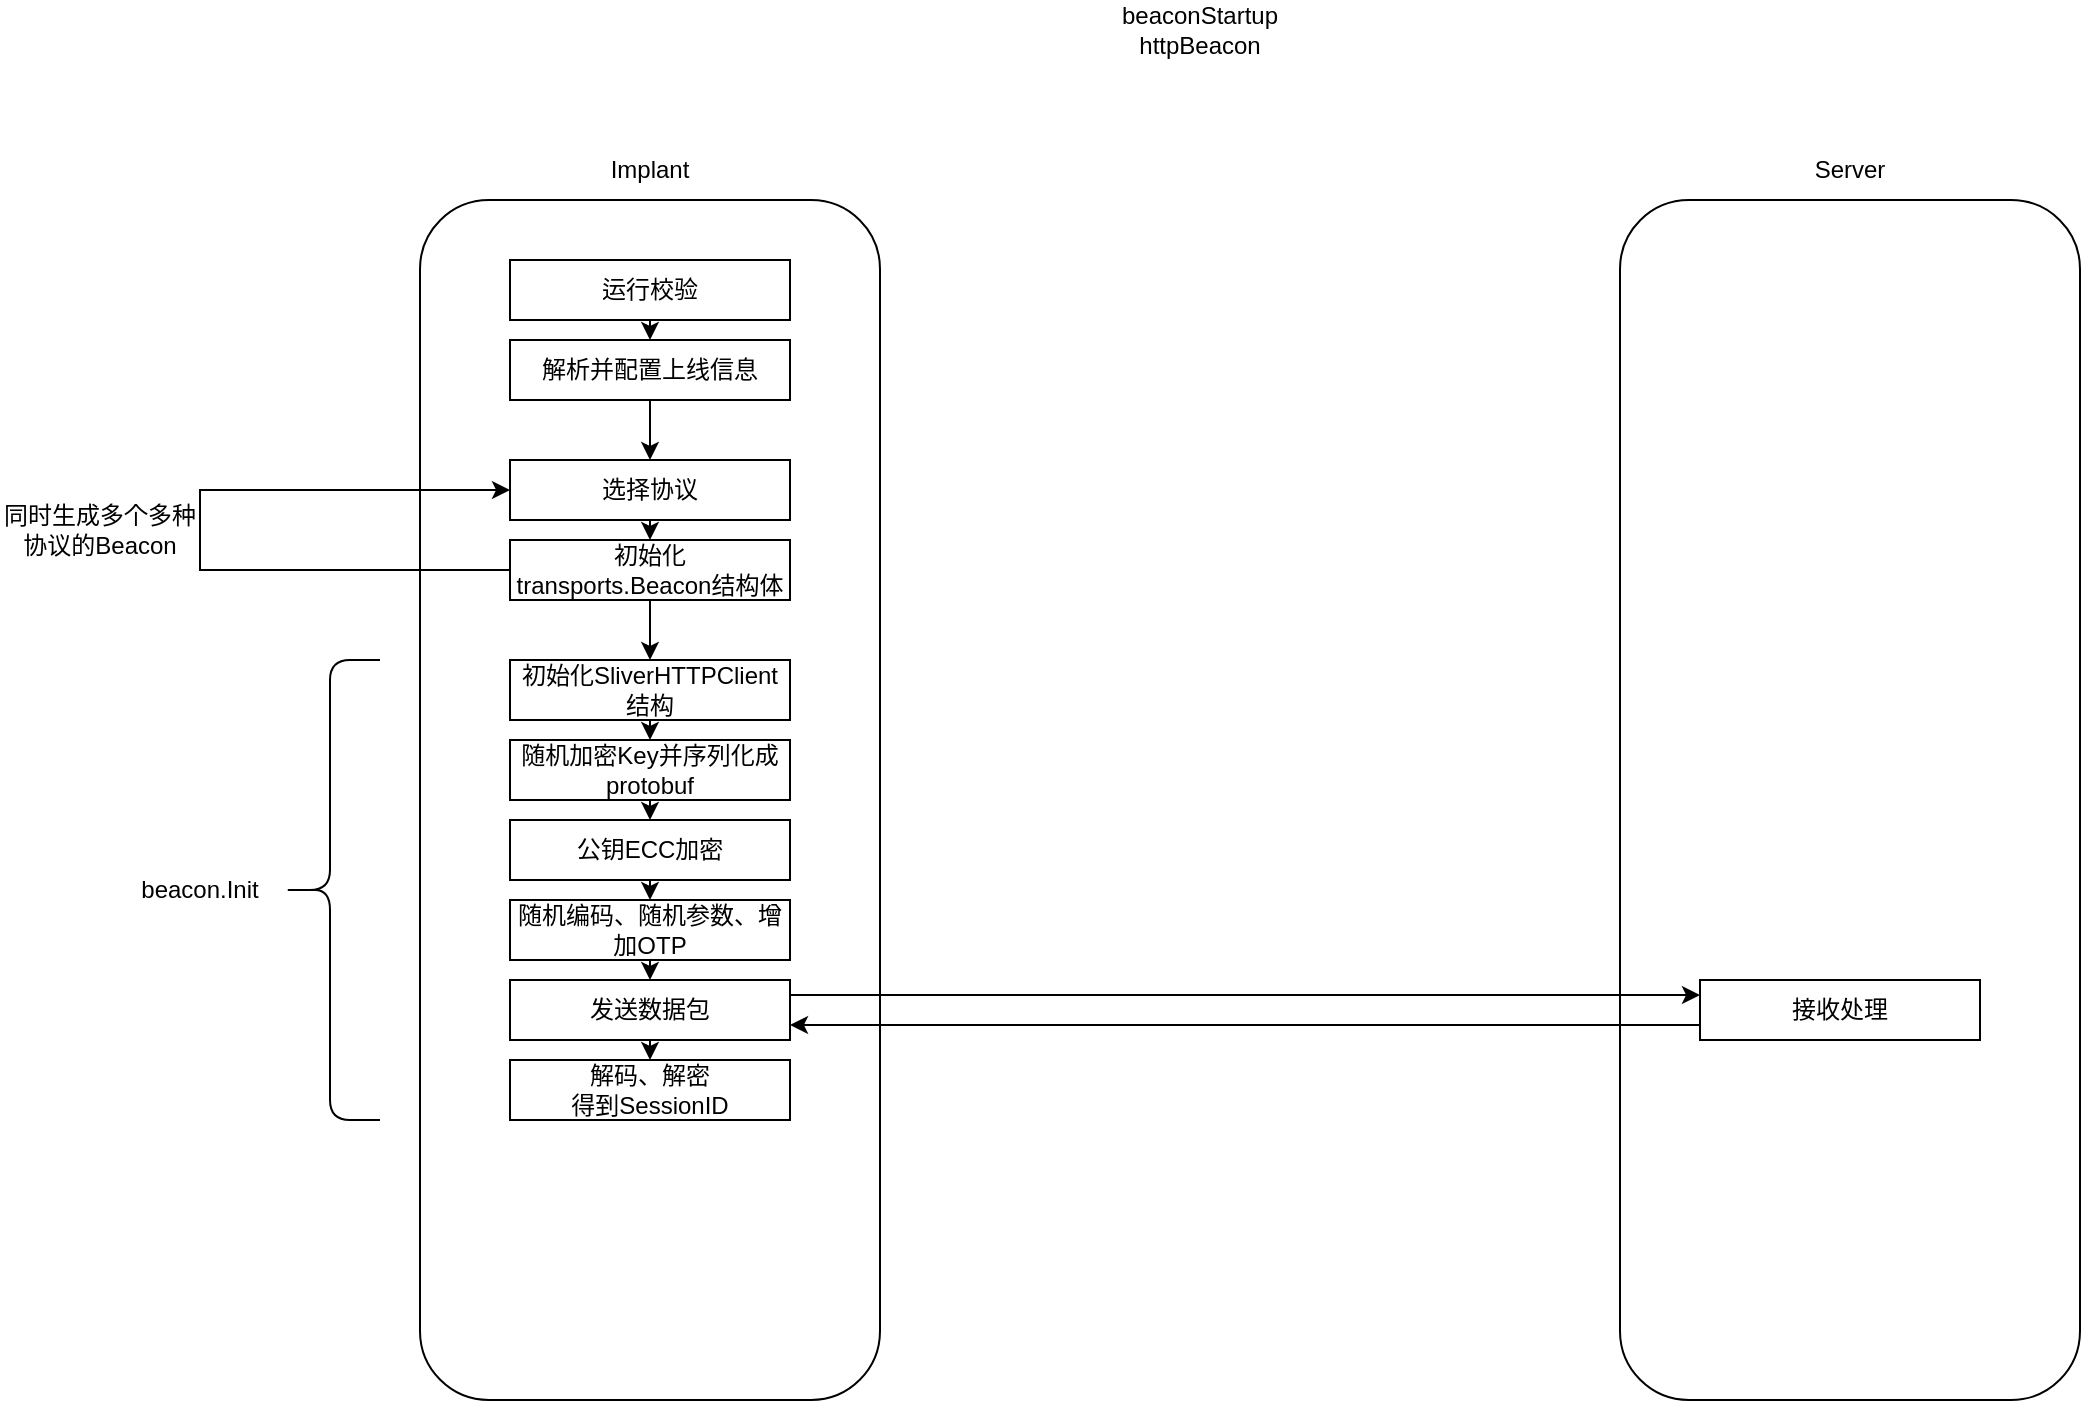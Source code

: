 <mxfile version="20.6.0" type="device"><diagram id="WDHNXzss8HES4mVmpG3z" name="第 1 页"><mxGraphModel dx="1230" dy="754" grid="1" gridSize="10" guides="1" tooltips="1" connect="1" arrows="1" fold="1" page="1" pageScale="1" pageWidth="3300" pageHeight="4681" math="0" shadow="0"><root><mxCell id="0"/><mxCell id="1" parent="0"/><mxCell id="LsH1x1WzrIxK3Rh6YzBw-1" value="" style="rounded=1;whiteSpace=wrap;html=1;movable=0;resizable=0;rotatable=0;deletable=0;editable=0;connectable=0;" vertex="1" parent="1"><mxGeometry x="260" y="420" width="230" height="600" as="geometry"/></mxCell><mxCell id="LsH1x1WzrIxK3Rh6YzBw-2" value="" style="rounded=1;whiteSpace=wrap;html=1;movable=0;resizable=0;rotatable=0;deletable=0;editable=0;connectable=0;" vertex="1" parent="1"><mxGeometry x="860" y="420" width="230" height="600" as="geometry"/></mxCell><mxCell id="LsH1x1WzrIxK3Rh6YzBw-3" value="Server" style="text;html=1;strokeColor=none;fillColor=none;align=center;verticalAlign=middle;whiteSpace=wrap;rounded=0;movable=0;resizable=0;rotatable=0;deletable=0;editable=0;connectable=0;" vertex="1" parent="1"><mxGeometry x="945" y="390" width="60" height="30" as="geometry"/></mxCell><mxCell id="LsH1x1WzrIxK3Rh6YzBw-4" value="Implant" style="text;html=1;strokeColor=none;fillColor=none;align=center;verticalAlign=middle;whiteSpace=wrap;rounded=0;movable=0;resizable=0;rotatable=0;deletable=0;editable=0;connectable=0;" vertex="1" parent="1"><mxGeometry x="345" y="390" width="60" height="30" as="geometry"/></mxCell><mxCell id="LsH1x1WzrIxK3Rh6YzBw-9" style="edgeStyle=orthogonalEdgeStyle;rounded=0;orthogonalLoop=1;jettySize=auto;html=1;exitX=0.5;exitY=1;exitDx=0;exitDy=0;entryX=0.5;entryY=0;entryDx=0;entryDy=0;movable=0;resizable=0;rotatable=0;deletable=0;editable=0;connectable=0;" edge="1" parent="1" source="LsH1x1WzrIxK3Rh6YzBw-5" target="LsH1x1WzrIxK3Rh6YzBw-6"><mxGeometry relative="1" as="geometry"/></mxCell><mxCell id="LsH1x1WzrIxK3Rh6YzBw-5" value="运行校验" style="rounded=0;whiteSpace=wrap;html=1;movable=0;resizable=0;rotatable=0;deletable=0;editable=0;connectable=0;" vertex="1" parent="1"><mxGeometry x="305" y="450" width="140" height="30" as="geometry"/></mxCell><mxCell id="LsH1x1WzrIxK3Rh6YzBw-11" style="edgeStyle=orthogonalEdgeStyle;rounded=0;orthogonalLoop=1;jettySize=auto;html=1;exitX=0.5;exitY=1;exitDx=0;exitDy=0;entryX=0.5;entryY=0;entryDx=0;entryDy=0;movable=0;resizable=0;rotatable=0;deletable=0;editable=0;connectable=0;" edge="1" parent="1" source="LsH1x1WzrIxK3Rh6YzBw-6" target="LsH1x1WzrIxK3Rh6YzBw-7"><mxGeometry relative="1" as="geometry"/></mxCell><mxCell id="LsH1x1WzrIxK3Rh6YzBw-6" value="解析并配置上线信息" style="rounded=0;whiteSpace=wrap;html=1;movable=0;resizable=0;rotatable=0;deletable=0;editable=0;connectable=0;" vertex="1" parent="1"><mxGeometry x="305" y="490" width="140" height="30" as="geometry"/></mxCell><mxCell id="LsH1x1WzrIxK3Rh6YzBw-10" style="edgeStyle=orthogonalEdgeStyle;rounded=0;orthogonalLoop=1;jettySize=auto;html=1;exitX=0.5;exitY=1;exitDx=0;exitDy=0;entryX=0.5;entryY=0;entryDx=0;entryDy=0;movable=0;resizable=0;rotatable=0;deletable=0;editable=0;connectable=0;" edge="1" parent="1" source="LsH1x1WzrIxK3Rh6YzBw-7" target="LsH1x1WzrIxK3Rh6YzBw-8"><mxGeometry relative="1" as="geometry"/></mxCell><mxCell id="LsH1x1WzrIxK3Rh6YzBw-7" value="选择协议" style="rounded=0;whiteSpace=wrap;html=1;movable=0;resizable=0;rotatable=0;deletable=0;editable=0;connectable=0;" vertex="1" parent="1"><mxGeometry x="305" y="550" width="140" height="30" as="geometry"/></mxCell><mxCell id="LsH1x1WzrIxK3Rh6YzBw-13" style="edgeStyle=orthogonalEdgeStyle;rounded=0;orthogonalLoop=1;jettySize=auto;html=1;exitX=0.5;exitY=1;exitDx=0;exitDy=0;entryX=0.5;entryY=0;entryDx=0;entryDy=0;movable=0;resizable=0;rotatable=0;deletable=0;editable=0;connectable=0;" edge="1" parent="1" source="LsH1x1WzrIxK3Rh6YzBw-8" target="LsH1x1WzrIxK3Rh6YzBw-12"><mxGeometry relative="1" as="geometry"/></mxCell><mxCell id="LsH1x1WzrIxK3Rh6YzBw-17" style="edgeStyle=orthogonalEdgeStyle;rounded=0;orthogonalLoop=1;jettySize=auto;html=1;exitX=0;exitY=0.5;exitDx=0;exitDy=0;entryX=0;entryY=0.5;entryDx=0;entryDy=0;movable=0;resizable=0;rotatable=0;deletable=0;editable=0;connectable=0;" edge="1" parent="1" source="LsH1x1WzrIxK3Rh6YzBw-8" target="LsH1x1WzrIxK3Rh6YzBw-7"><mxGeometry relative="1" as="geometry"><Array as="points"><mxPoint x="150" y="605"/><mxPoint x="150" y="565"/></Array></mxGeometry></mxCell><mxCell id="LsH1x1WzrIxK3Rh6YzBw-8" value="初始化&lt;br&gt;&lt;span style=&quot;background-color: initial;&quot;&gt;transports.Beacon&lt;/span&gt;&lt;span style=&quot;background-color: initial;&quot;&gt;结构体&lt;/span&gt;" style="rounded=0;whiteSpace=wrap;html=1;movable=0;resizable=0;rotatable=0;deletable=0;editable=0;connectable=0;" vertex="1" parent="1"><mxGeometry x="305" y="590" width="140" height="30" as="geometry"/></mxCell><mxCell id="LsH1x1WzrIxK3Rh6YzBw-33" style="edgeStyle=orthogonalEdgeStyle;rounded=0;orthogonalLoop=1;jettySize=auto;html=1;exitX=0.5;exitY=1;exitDx=0;exitDy=0;entryX=0.5;entryY=0;entryDx=0;entryDy=0;movable=0;resizable=0;rotatable=0;deletable=0;editable=0;connectable=0;" edge="1" parent="1" source="LsH1x1WzrIxK3Rh6YzBw-12" target="LsH1x1WzrIxK3Rh6YzBw-21"><mxGeometry relative="1" as="geometry"/></mxCell><mxCell id="LsH1x1WzrIxK3Rh6YzBw-12" value="初始化SliverHTTPClient结构" style="rounded=0;whiteSpace=wrap;html=1;movable=0;resizable=0;rotatable=0;deletable=0;editable=0;connectable=0;" vertex="1" parent="1"><mxGeometry x="305" y="650" width="140" height="30" as="geometry"/></mxCell><mxCell id="LsH1x1WzrIxK3Rh6YzBw-18" value="同时生成多个多种协议的Beacon" style="text;html=1;strokeColor=none;fillColor=none;align=center;verticalAlign=middle;whiteSpace=wrap;rounded=0;movable=0;resizable=0;rotatable=0;deletable=0;editable=0;connectable=0;" vertex="1" parent="1"><mxGeometry x="50" y="570" width="100" height="30" as="geometry"/></mxCell><mxCell id="LsH1x1WzrIxK3Rh6YzBw-20" value="&lt;div style=&quot;&quot; data-line-index=&quot;0&quot; data-zone-id=&quot;0&quot;&gt;beaconStartup&lt;/div&gt;httpBeacon" style="text;html=1;strokeColor=none;fillColor=none;align=center;verticalAlign=middle;whiteSpace=wrap;rounded=0;" vertex="1" parent="1"><mxGeometry x="620" y="320" width="60" height="30" as="geometry"/></mxCell><mxCell id="LsH1x1WzrIxK3Rh6YzBw-34" style="edgeStyle=orthogonalEdgeStyle;rounded=0;orthogonalLoop=1;jettySize=auto;html=1;exitX=0.5;exitY=1;exitDx=0;exitDy=0;entryX=0.5;entryY=0;entryDx=0;entryDy=0;movable=0;resizable=0;rotatable=0;deletable=0;editable=0;connectable=0;" edge="1" parent="1" source="LsH1x1WzrIxK3Rh6YzBw-21" target="LsH1x1WzrIxK3Rh6YzBw-22"><mxGeometry relative="1" as="geometry"/></mxCell><mxCell id="LsH1x1WzrIxK3Rh6YzBw-21" value="随机加密Key并序列化成protobuf" style="rounded=0;whiteSpace=wrap;html=1;movable=0;resizable=0;rotatable=0;deletable=0;editable=0;connectable=0;" vertex="1" parent="1"><mxGeometry x="305" y="690" width="140" height="30" as="geometry"/></mxCell><mxCell id="LsH1x1WzrIxK3Rh6YzBw-35" style="edgeStyle=orthogonalEdgeStyle;rounded=0;orthogonalLoop=1;jettySize=auto;html=1;exitX=0.5;exitY=1;exitDx=0;exitDy=0;entryX=0.5;entryY=0;entryDx=0;entryDy=0;movable=0;resizable=0;rotatable=0;deletable=0;editable=0;connectable=0;" edge="1" parent="1" source="LsH1x1WzrIxK3Rh6YzBw-22" target="LsH1x1WzrIxK3Rh6YzBw-23"><mxGeometry relative="1" as="geometry"/></mxCell><mxCell id="LsH1x1WzrIxK3Rh6YzBw-22" value="公钥ECC加密" style="rounded=0;whiteSpace=wrap;html=1;movable=0;resizable=0;rotatable=0;deletable=0;editable=0;connectable=0;" vertex="1" parent="1"><mxGeometry x="305" y="730" width="140" height="30" as="geometry"/></mxCell><mxCell id="LsH1x1WzrIxK3Rh6YzBw-36" style="edgeStyle=orthogonalEdgeStyle;rounded=0;orthogonalLoop=1;jettySize=auto;html=1;exitX=0.5;exitY=1;exitDx=0;exitDy=0;entryX=0.5;entryY=0;entryDx=0;entryDy=0;movable=0;resizable=0;rotatable=0;deletable=0;editable=0;connectable=0;" edge="1" parent="1" source="LsH1x1WzrIxK3Rh6YzBw-23" target="LsH1x1WzrIxK3Rh6YzBw-24"><mxGeometry relative="1" as="geometry"/></mxCell><mxCell id="LsH1x1WzrIxK3Rh6YzBw-23" value="随机编码、随机参数、增加OTP" style="rounded=0;whiteSpace=wrap;html=1;movable=0;resizable=0;rotatable=0;deletable=0;editable=0;connectable=0;" vertex="1" parent="1"><mxGeometry x="305" y="770" width="140" height="30" as="geometry"/></mxCell><mxCell id="LsH1x1WzrIxK3Rh6YzBw-27" style="edgeStyle=orthogonalEdgeStyle;rounded=0;orthogonalLoop=1;jettySize=auto;html=1;exitX=1;exitY=0.25;exitDx=0;exitDy=0;entryX=0;entryY=0.25;entryDx=0;entryDy=0;movable=0;resizable=0;rotatable=0;deletable=0;editable=0;connectable=0;" edge="1" parent="1" source="LsH1x1WzrIxK3Rh6YzBw-24" target="LsH1x1WzrIxK3Rh6YzBw-25"><mxGeometry relative="1" as="geometry"/></mxCell><mxCell id="LsH1x1WzrIxK3Rh6YzBw-37" style="edgeStyle=orthogonalEdgeStyle;rounded=0;orthogonalLoop=1;jettySize=auto;html=1;exitX=0.5;exitY=1;exitDx=0;exitDy=0;entryX=0.5;entryY=0;entryDx=0;entryDy=0;movable=0;resizable=0;rotatable=0;deletable=0;editable=0;connectable=0;" edge="1" parent="1" source="LsH1x1WzrIxK3Rh6YzBw-24" target="LsH1x1WzrIxK3Rh6YzBw-31"><mxGeometry relative="1" as="geometry"/></mxCell><mxCell id="LsH1x1WzrIxK3Rh6YzBw-24" value="发送数据包" style="rounded=0;whiteSpace=wrap;html=1;movable=0;resizable=0;rotatable=0;deletable=0;editable=0;connectable=0;" vertex="1" parent="1"><mxGeometry x="305" y="810" width="140" height="30" as="geometry"/></mxCell><mxCell id="LsH1x1WzrIxK3Rh6YzBw-30" style="edgeStyle=orthogonalEdgeStyle;rounded=0;orthogonalLoop=1;jettySize=auto;html=1;exitX=0;exitY=0.75;exitDx=0;exitDy=0;entryX=1;entryY=0.75;entryDx=0;entryDy=0;movable=0;resizable=0;rotatable=0;deletable=0;editable=0;connectable=0;" edge="1" parent="1" source="LsH1x1WzrIxK3Rh6YzBw-25" target="LsH1x1WzrIxK3Rh6YzBw-24"><mxGeometry relative="1" as="geometry"/></mxCell><mxCell id="LsH1x1WzrIxK3Rh6YzBw-25" value="接收处理" style="rounded=0;whiteSpace=wrap;html=1;movable=0;resizable=0;rotatable=0;deletable=0;editable=0;connectable=0;" vertex="1" parent="1"><mxGeometry x="900" y="810" width="140" height="30" as="geometry"/></mxCell><mxCell id="LsH1x1WzrIxK3Rh6YzBw-31" value="解码、解密&lt;br&gt;得到SessionID" style="rounded=0;whiteSpace=wrap;html=1;movable=0;resizable=0;rotatable=0;deletable=0;editable=0;connectable=0;" vertex="1" parent="1"><mxGeometry x="305" y="850" width="140" height="30" as="geometry"/></mxCell><mxCell id="LsH1x1WzrIxK3Rh6YzBw-38" value="" style="shape=curlyBracket;whiteSpace=wrap;html=1;rounded=1;labelPosition=left;verticalLabelPosition=middle;align=right;verticalAlign=middle;movable=0;resizable=0;rotatable=0;deletable=0;editable=0;connectable=0;" vertex="1" parent="1"><mxGeometry x="190" y="650" width="50" height="230" as="geometry"/></mxCell><mxCell id="LsH1x1WzrIxK3Rh6YzBw-39" value="beacon.Init" style="text;html=1;strokeColor=none;fillColor=none;align=center;verticalAlign=middle;whiteSpace=wrap;rounded=0;movable=0;resizable=0;rotatable=0;deletable=0;editable=0;connectable=0;" vertex="1" parent="1"><mxGeometry x="100" y="750" width="100" height="30" as="geometry"/></mxCell></root></mxGraphModel></diagram></mxfile>